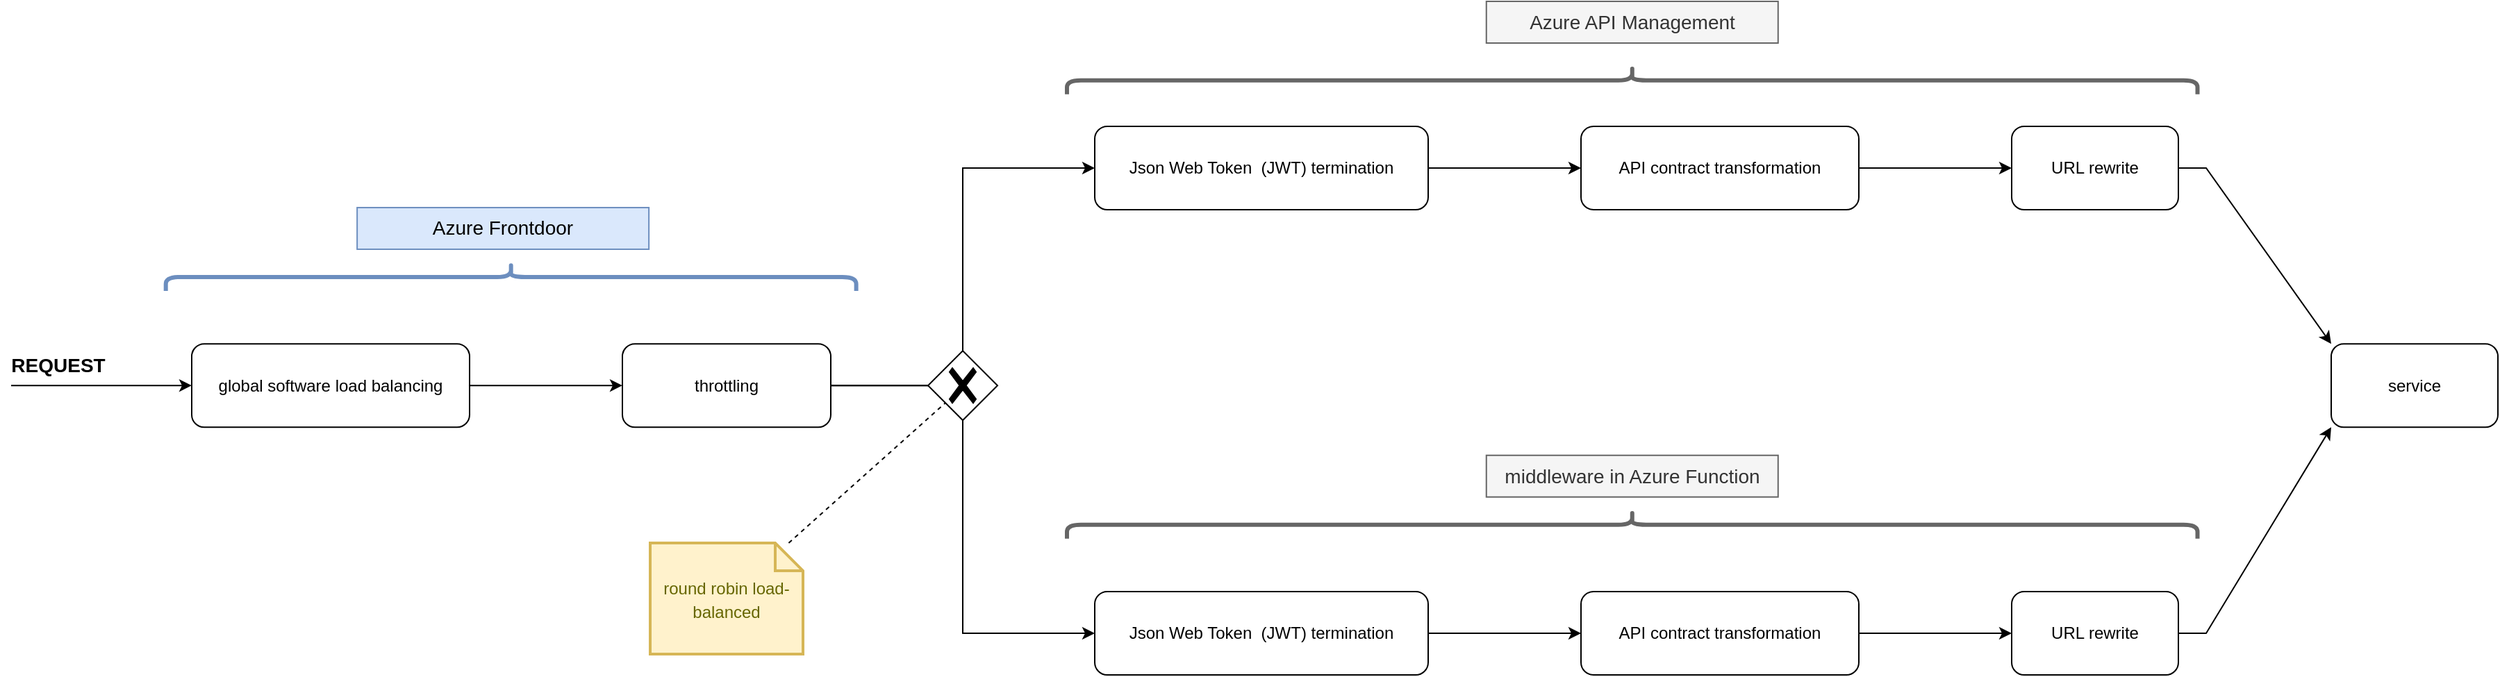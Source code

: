 <mxfile version="18.0.6" type="device"><diagram id="q08D5lR7xcgOoc0Wz-o4" name="Page-1"><mxGraphModel dx="4192" dy="1955" grid="1" gridSize="10" guides="1" tooltips="1" connect="1" arrows="1" fold="1" page="1" pageScale="1" pageWidth="850" pageHeight="1100" math="0" shadow="0"><root><mxCell id="0"/><mxCell id="1" parent="0"/><mxCell id="TqkrND-NzxV03VpMJY1h-4" style="edgeStyle=orthogonalEdgeStyle;rounded=0;orthogonalLoop=1;jettySize=auto;html=1;" parent="1" source="TqkrND-NzxV03VpMJY1h-3" edge="1"><mxGeometry relative="1" as="geometry"><mxPoint x="790" y="755" as="targetPoint"/></mxGeometry></mxCell><mxCell id="TqkrND-NzxV03VpMJY1h-3" value="Json Web Token&amp;nbsp; (JWT) termination" style="rounded=1;whiteSpace=wrap;html=1;" parent="1" vertex="1"><mxGeometry x="440" y="725" width="240" height="60" as="geometry"/></mxCell><mxCell id="TqkrND-NzxV03VpMJY1h-6" style="rounded=0;orthogonalLoop=1;jettySize=auto;html=1;entryX=0;entryY=1;entryDx=0;entryDy=0;" parent="1" source="TqkrND-NzxV03VpMJY1h-5" target="TqkrND-NzxV03VpMJY1h-7" edge="1"><mxGeometry relative="1" as="geometry"><mxPoint x="1320" y="715" as="targetPoint"/><Array as="points"><mxPoint x="1240" y="755"/></Array></mxGeometry></mxCell><mxCell id="TqkrND-NzxV03VpMJY1h-5" value="URL rewrite" style="rounded=1;whiteSpace=wrap;html=1;" parent="1" vertex="1"><mxGeometry x="1100" y="725" width="120" height="60" as="geometry"/></mxCell><mxCell id="TqkrND-NzxV03VpMJY1h-7" value="service" style="rounded=1;whiteSpace=wrap;html=1;" parent="1" vertex="1"><mxGeometry x="1330" y="546.61" width="120" height="60" as="geometry"/></mxCell><mxCell id="TqkrND-NzxV03VpMJY1h-24" style="edgeStyle=none;rounded=0;orthogonalLoop=1;jettySize=auto;html=1;entryX=0;entryY=0.5;entryDx=0;entryDy=0;fontSize=14;endArrow=classic;endFill=1;" parent="1" source="TqkrND-NzxV03VpMJY1h-23" target="TqkrND-NzxV03VpMJY1h-5" edge="1"><mxGeometry relative="1" as="geometry"/></mxCell><mxCell id="TqkrND-NzxV03VpMJY1h-23" value="API contract transformation" style="rounded=1;whiteSpace=wrap;html=1;" parent="1" vertex="1"><mxGeometry x="790" y="725" width="200" height="60" as="geometry"/></mxCell><mxCell id="fjREEz0PkhZhVbU5UDPA-1" value="" style="shape=curlyBracket;whiteSpace=wrap;html=1;rounded=1;flipH=1;rotation=-90;fillColor=#dae8fc;strokeColor=#6c8ebf;strokeWidth=3;" parent="1" vertex="1"><mxGeometry x="9.83" y="250" width="20" height="496.95" as="geometry"/></mxCell><mxCell id="fjREEz0PkhZhVbU5UDPA-2" value="" style="shape=curlyBracket;whiteSpace=wrap;html=1;rounded=1;flipH=1;rotation=-90;fillColor=#f5f5f5;strokeColor=#666666;strokeWidth=3;fontColor=#333333;" parent="1" vertex="1"><mxGeometry x="816.88" y="270" width="20" height="813.75" as="geometry"/></mxCell><mxCell id="fjREEz0PkhZhVbU5UDPA-3" value="Azure Frontdoor" style="text;html=1;strokeColor=#6c8ebf;fillColor=#dae8fc;align=center;verticalAlign=middle;whiteSpace=wrap;rounded=0;fontSize=14;" parent="1" vertex="1"><mxGeometry x="-90.93" y="448.48" width="210" height="30" as="geometry"/></mxCell><mxCell id="fjREEz0PkhZhVbU5UDPA-4" value="middleware in Azure Function" style="text;html=1;strokeColor=#666666;fillColor=#f5f5f5;align=center;verticalAlign=middle;whiteSpace=wrap;rounded=0;fontSize=14;fontColor=#333333;" parent="1" vertex="1"><mxGeometry x="721.88" y="626.87" width="210" height="30" as="geometry"/></mxCell><mxCell id="Qs2NC9nTbJkhPmbFEvkL-2" style="edgeStyle=orthogonalEdgeStyle;rounded=0;orthogonalLoop=1;jettySize=auto;html=1;" parent="1" source="Qs2NC9nTbJkhPmbFEvkL-3" edge="1"><mxGeometry relative="1" as="geometry"><mxPoint x="100" y="576.61" as="targetPoint"/></mxGeometry></mxCell><mxCell id="Qs2NC9nTbJkhPmbFEvkL-3" value="global software load balancing" style="rounded=1;whiteSpace=wrap;html=1;" parent="1" vertex="1"><mxGeometry x="-210" y="546.61" width="200" height="60" as="geometry"/></mxCell><mxCell id="Qs2NC9nTbJkhPmbFEvkL-4" value="" style="endArrow=classic;html=1;rounded=0;entryX=0;entryY=0.5;entryDx=0;entryDy=0;" parent="1" target="Qs2NC9nTbJkhPmbFEvkL-3" edge="1"><mxGeometry width="50" height="50" relative="1" as="geometry"><mxPoint x="-340" y="576.61" as="sourcePoint"/><mxPoint x="270" y="966.61" as="targetPoint"/></mxGeometry></mxCell><mxCell id="Qs2NC9nTbJkhPmbFEvkL-5" value="REQUEST" style="text;html=1;strokeColor=none;fillColor=none;align=center;verticalAlign=middle;whiteSpace=wrap;rounded=0;fontSize=14;fontStyle=1" parent="1" vertex="1"><mxGeometry x="-336" y="546.61" width="60" height="30" as="geometry"/></mxCell><mxCell id="Qs2NC9nTbJkhPmbFEvkL-6" style="edgeStyle=orthogonalEdgeStyle;rounded=0;orthogonalLoop=1;jettySize=auto;html=1;entryX=0;entryY=0.5;entryDx=0;entryDy=0;" parent="1" source="Qs2NC9nTbJkhPmbFEvkL-7" edge="1" target="TqkrND-NzxV03VpMJY1h-3"><mxGeometry relative="1" as="geometry"><mxPoint x="440" y="560" as="targetPoint"/></mxGeometry></mxCell><mxCell id="7TiyTzpWRquyOiJbAEK2-8" style="edgeStyle=orthogonalEdgeStyle;rounded=0;orthogonalLoop=1;jettySize=auto;html=1;entryX=0;entryY=0.5;entryDx=0;entryDy=0;startArrow=none;exitX=0.5;exitY=0;exitDx=0;exitDy=0;exitPerimeter=0;" edge="1" parent="1" source="7TiyTzpWRquyOiJbAEK2-15" target="7TiyTzpWRquyOiJbAEK2-2"><mxGeometry relative="1" as="geometry"/></mxCell><mxCell id="Qs2NC9nTbJkhPmbFEvkL-7" value="throttling" style="rounded=1;whiteSpace=wrap;html=1;" parent="1" vertex="1"><mxGeometry x="100" y="546.61" width="150" height="60" as="geometry"/></mxCell><mxCell id="7TiyTzpWRquyOiJbAEK2-1" style="edgeStyle=orthogonalEdgeStyle;rounded=0;orthogonalLoop=1;jettySize=auto;html=1;" edge="1" parent="1" source="7TiyTzpWRquyOiJbAEK2-2"><mxGeometry relative="1" as="geometry"><mxPoint x="790" y="420" as="targetPoint"/></mxGeometry></mxCell><mxCell id="7TiyTzpWRquyOiJbAEK2-2" value="Json Web Token&amp;nbsp; (JWT) termination" style="rounded=1;whiteSpace=wrap;html=1;" vertex="1" parent="1"><mxGeometry x="440" y="390" width="240" height="60" as="geometry"/></mxCell><mxCell id="7TiyTzpWRquyOiJbAEK2-9" style="rounded=0;orthogonalLoop=1;jettySize=auto;html=1;entryX=0;entryY=0;entryDx=0;entryDy=0;" edge="1" parent="1" source="7TiyTzpWRquyOiJbAEK2-3" target="TqkrND-NzxV03VpMJY1h-7"><mxGeometry relative="1" as="geometry"><Array as="points"><mxPoint x="1240" y="420"/></Array></mxGeometry></mxCell><mxCell id="7TiyTzpWRquyOiJbAEK2-3" value="URL rewrite" style="rounded=1;whiteSpace=wrap;html=1;" vertex="1" parent="1"><mxGeometry x="1100" y="390" width="120" height="60" as="geometry"/></mxCell><mxCell id="7TiyTzpWRquyOiJbAEK2-4" style="edgeStyle=none;rounded=0;orthogonalLoop=1;jettySize=auto;html=1;entryX=0;entryY=0.5;entryDx=0;entryDy=0;fontSize=14;endArrow=classic;endFill=1;" edge="1" parent="1" source="7TiyTzpWRquyOiJbAEK2-5" target="7TiyTzpWRquyOiJbAEK2-3"><mxGeometry relative="1" as="geometry"/></mxCell><mxCell id="7TiyTzpWRquyOiJbAEK2-5" value="API contract transformation" style="rounded=1;whiteSpace=wrap;html=1;" vertex="1" parent="1"><mxGeometry x="790" y="390" width="200" height="60" as="geometry"/></mxCell><mxCell id="7TiyTzpWRquyOiJbAEK2-6" value="Azure API Management" style="text;html=1;strokeColor=#666666;fillColor=#f5f5f5;align=center;verticalAlign=middle;whiteSpace=wrap;rounded=0;fontSize=14;fontColor=#333333;" vertex="1" parent="1"><mxGeometry x="721.88" y="300" width="210" height="30" as="geometry"/></mxCell><mxCell id="7TiyTzpWRquyOiJbAEK2-7" value="" style="shape=curlyBracket;whiteSpace=wrap;html=1;rounded=1;flipH=1;rotation=-90;fillColor=#f5f5f5;strokeColor=#666666;strokeWidth=3;fontColor=#333333;" vertex="1" parent="1"><mxGeometry x="816.88" y="-50" width="20" height="813.75" as="geometry"/></mxCell><mxCell id="7TiyTzpWRquyOiJbAEK2-14" style="edgeStyle=none;rounded=0;orthogonalLoop=1;jettySize=auto;html=1;fontSize=12;dashed=1;endArrow=none;endFill=0;entryX=0.25;entryY=0.75;entryDx=0;entryDy=0;entryPerimeter=0;" edge="1" parent="1" source="7TiyTzpWRquyOiJbAEK2-13" target="7TiyTzpWRquyOiJbAEK2-15"><mxGeometry relative="1" as="geometry"><mxPoint x="380" y="580" as="targetPoint"/></mxGeometry></mxCell><mxCell id="7TiyTzpWRquyOiJbAEK2-13" value="&lt;font style=&quot;font-size: 12px;&quot;&gt;round robin load-balanced&lt;/font&gt;" style="shape=note;strokeWidth=2;fontSize=14;size=20;whiteSpace=wrap;html=1;fillColor=#fff2cc;strokeColor=#d6b656;fontColor=#666600;" vertex="1" parent="1"><mxGeometry x="120" y="690" width="110.0" height="80" as="geometry"/></mxCell><mxCell id="7TiyTzpWRquyOiJbAEK2-15" value="" style="points=[[0.25,0.25,0],[0.5,0,0],[0.75,0.25,0],[1,0.5,0],[0.75,0.75,0],[0.5,1,0],[0.25,0.75,0],[0,0.5,0]];shape=mxgraph.bpmn.gateway2;html=1;verticalLabelPosition=bottom;labelBackgroundColor=#ffffff;verticalAlign=top;align=center;perimeter=rhombusPerimeter;outlineConnect=0;outline=none;symbol=none;gwType=exclusive;fontSize=12;" vertex="1" parent="1"><mxGeometry x="320" y="551.61" width="50" height="50" as="geometry"/></mxCell><mxCell id="7TiyTzpWRquyOiJbAEK2-16" value="" style="edgeStyle=orthogonalEdgeStyle;rounded=0;orthogonalLoop=1;jettySize=auto;html=1;entryX=0;entryY=0.5;entryDx=0;entryDy=0;endArrow=none;" edge="1" parent="1" source="Qs2NC9nTbJkhPmbFEvkL-7" target="7TiyTzpWRquyOiJbAEK2-15"><mxGeometry relative="1" as="geometry"><mxPoint x="250" y="576.6" as="sourcePoint"/><mxPoint x="440" y="420" as="targetPoint"/></mxGeometry></mxCell></root></mxGraphModel></diagram></mxfile>